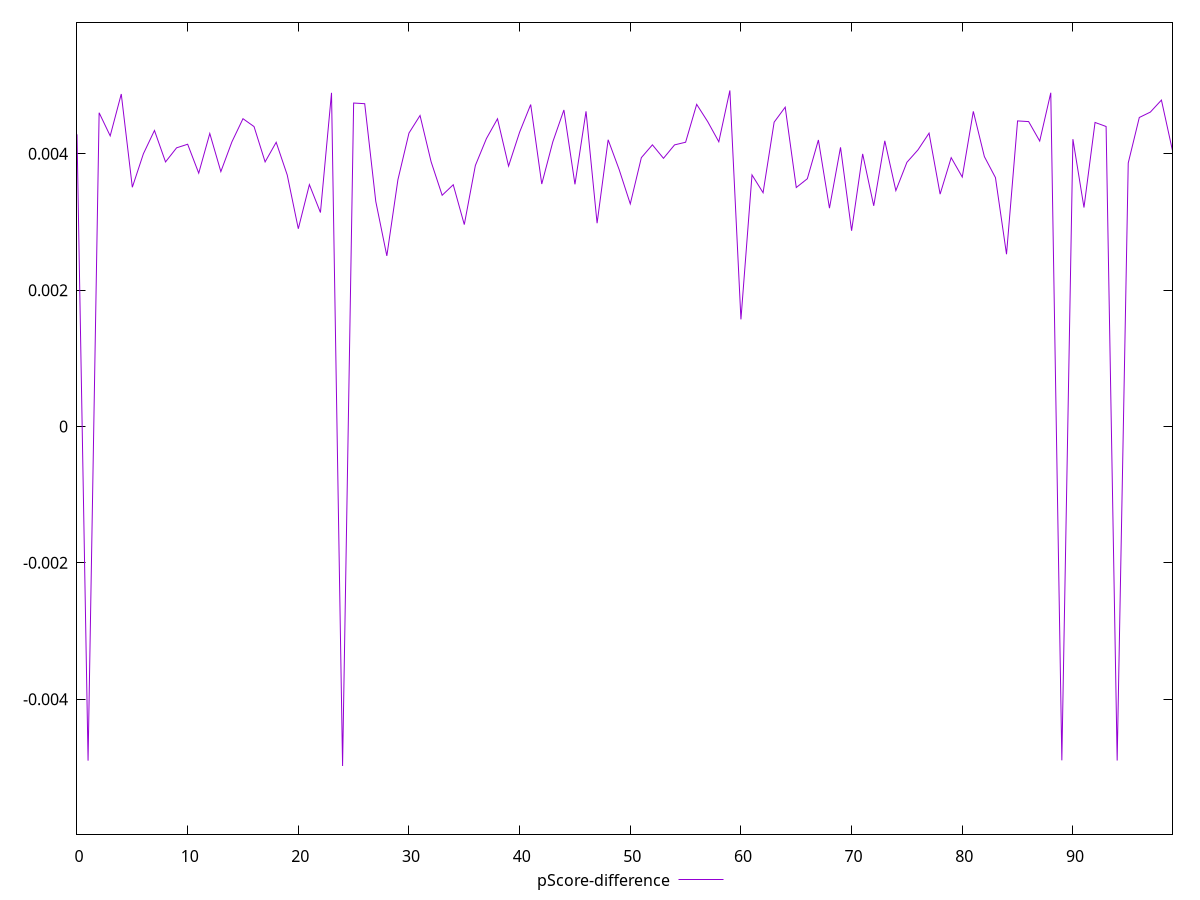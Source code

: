 reset

$pScoreDifference <<EOF
0 0.004287015246505543
1 -0.004901777817233666
2 0.004603283965595284
3 0.004264207282417609
4 0.004878158331743765
5 0.0035101958884554696
6 0.004001376271262735
7 0.00434326390891282
8 0.003881794115276338
9 0.0040887354648088126
10 0.00414135147441963
11 0.0037170380235896916
12 0.0042990182941354815
13 0.0037398091826105206
14 0.004176678673544321
15 0.004516046287637576
16 0.004399854680061099
17 0.0038821977500181903
18 0.004169959208345508
19 0.003689340605504854
20 0.0029014878720728943
21 0.0035490758664401545
22 0.003139574830109626
23 0.004895387743086732
24 -0.004979447683383653
25 0.004745835033721391
26 0.004736257540132183
27 0.0033024141888402525
28 0.0025034289764592765
29 0.003620276191030669
30 0.004305465669163677
31 0.004562841364562198
32 0.0038845618833907025
33 0.0033927498457005933
34 0.003547151255442693
35 0.002962549582217977
36 0.0038297390421794253
37 0.004224477681916583
38 0.0045147233991095215
39 0.003820876307444432
40 0.004319089041600388
41 0.0047236146855809125
42 0.003557736434945391
43 0.004176793862809669
44 0.004644103271538413
45 0.0035532714677218857
46 0.004623790272169526
47 0.002983189573584233
48 0.004206741279969117
49 0.0037668472686700483
50 0.0032661938587438266
51 0.003944657244720373
52 0.004132614906687704
53 0.003934856932277353
54 0.004131827640617258
55 0.00417082314965167
56 0.004726488117870797
57 0.004471850355928231
58 0.004177446600982626
59 0.004930225798243204
60 0.0015718020954406109
61 0.003691264135372463
62 0.0034301074363835005
63 0.004464870328177217
64 0.0046849159076031155
65 0.0035064230581798306
66 0.003635283433315095
67 0.0042038618757624935
68 0.0032035667519452193
69 0.004095898802501385
70 0.0028724470853009887
71 0.003999416680511403
72 0.0032379846649556177
73 0.004191844805880862
74 0.003461106208404563
75 0.0038764314781191134
76 0.004058966058717917
77 0.004303930594900973
78 0.003409118539276501
79 0.003944465085394255
80 0.003660101149790429
81 0.004623790272169526
82 0.003959645220697472
83 0.0036518288481726113
84 0.002527560245651539
85 0.004483470519841437
86 0.004473499454940133
87 0.004188197338680921
88 0.00489634489764923
89 -0.004896804712235414
90 0.004215648027996788
91 0.0032132605099085554
92 0.004460843300559847
93 0.004401389167083103
94 -0.004899386888937984
95 0.0038661095222383146
96 0.004533703303802761
97 0.004613058209475329
98 0.004789120717210382
99 0.004046865228835017
EOF

set key outside below
set xrange [0:99]
set yrange [-0.005979447683383653:0.005930225798243204]
set trange [-0.005979447683383653:0.005930225798243204]
set terminal svg size 640, 500 enhanced background rgb 'white'
set output "reports/report_00033_2021-03-01T14-23-16.841Z/first-meaningful-paint/samples/astro-inner-cached/pScore-difference/values.svg"

plot $pScoreDifference title "pScore-difference" with line

reset
